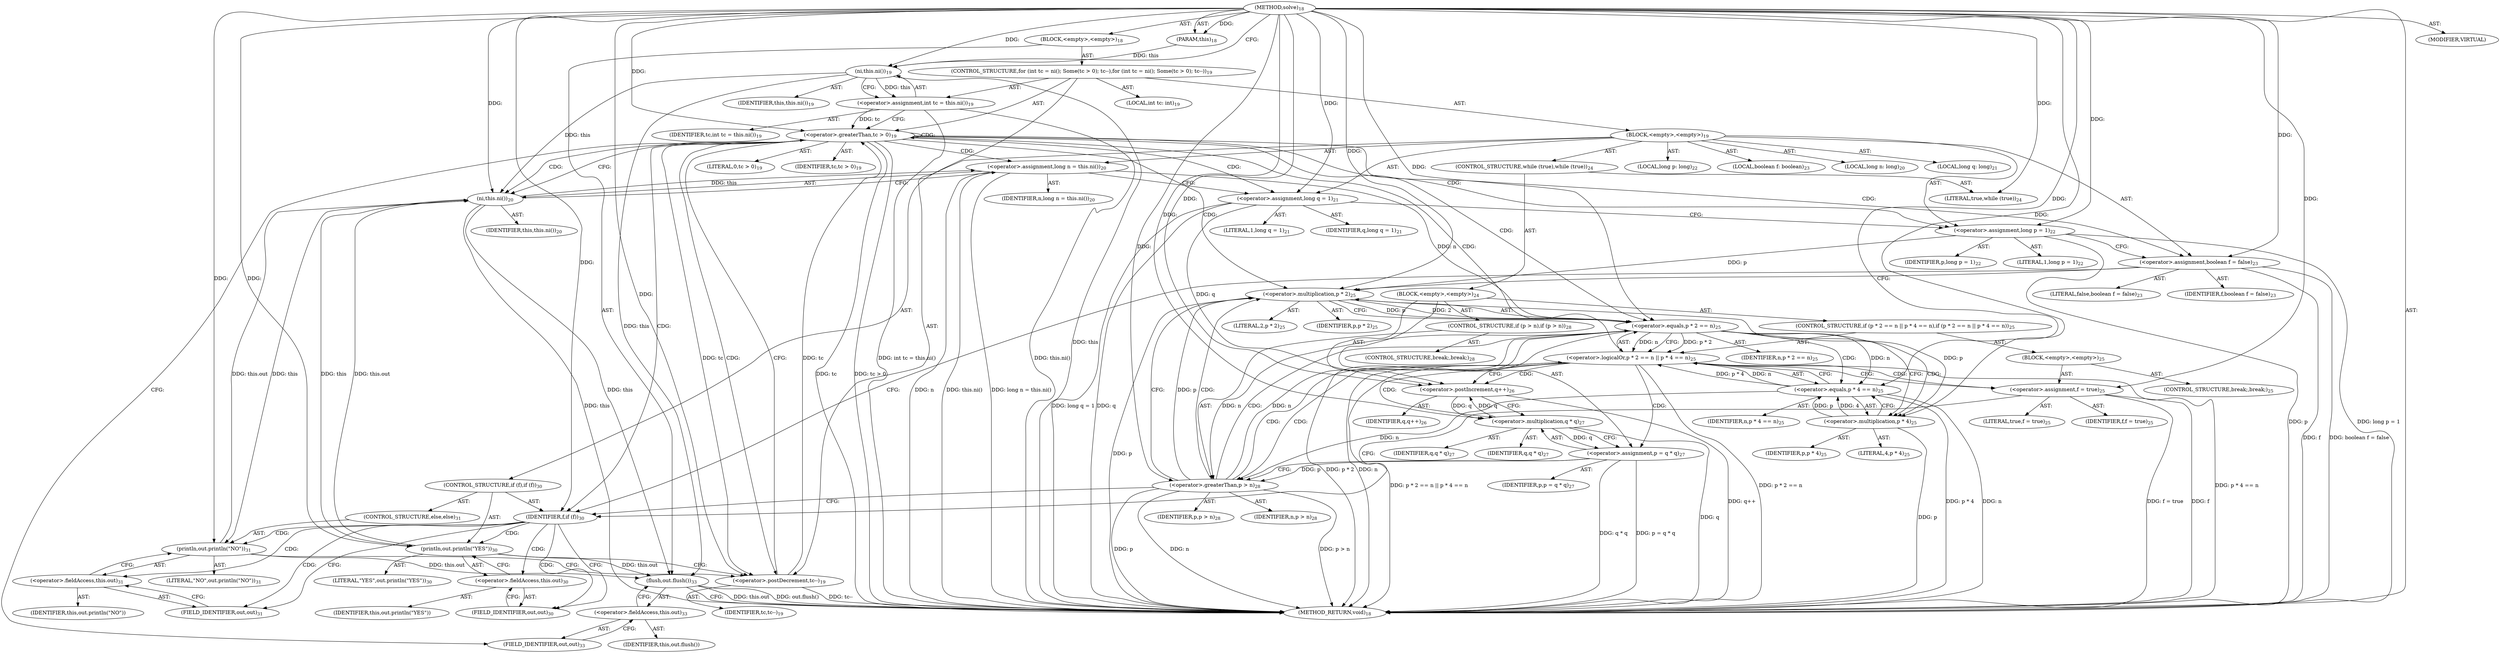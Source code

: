 digraph "solve" {  
"69" [label = <(METHOD,solve)<SUB>18</SUB>> ]
"6" [label = <(PARAM,this)<SUB>18</SUB>> ]
"70" [label = <(BLOCK,&lt;empty&gt;,&lt;empty&gt;)<SUB>18</SUB>> ]
"71" [label = <(CONTROL_STRUCTURE,for (int tc = ni(); Some(tc &gt; 0); tc--),for (int tc = ni(); Some(tc &gt; 0); tc--))<SUB>19</SUB>> ]
"72" [label = <(LOCAL,int tc: int)<SUB>19</SUB>> ]
"73" [label = <(&lt;operator&gt;.assignment,int tc = this.ni())<SUB>19</SUB>> ]
"74" [label = <(IDENTIFIER,tc,int tc = this.ni())<SUB>19</SUB>> ]
"75" [label = <(ni,this.ni())<SUB>19</SUB>> ]
"5" [label = <(IDENTIFIER,this,this.ni())<SUB>19</SUB>> ]
"76" [label = <(&lt;operator&gt;.greaterThan,tc &gt; 0)<SUB>19</SUB>> ]
"77" [label = <(IDENTIFIER,tc,tc &gt; 0)<SUB>19</SUB>> ]
"78" [label = <(LITERAL,0,tc &gt; 0)<SUB>19</SUB>> ]
"79" [label = <(&lt;operator&gt;.postDecrement,tc--)<SUB>19</SUB>> ]
"80" [label = <(IDENTIFIER,tc,tc--)<SUB>19</SUB>> ]
"81" [label = <(BLOCK,&lt;empty&gt;,&lt;empty&gt;)<SUB>19</SUB>> ]
"82" [label = <(LOCAL,long n: long)<SUB>20</SUB>> ]
"83" [label = <(&lt;operator&gt;.assignment,long n = this.ni())<SUB>20</SUB>> ]
"84" [label = <(IDENTIFIER,n,long n = this.ni())<SUB>20</SUB>> ]
"85" [label = <(ni,this.ni())<SUB>20</SUB>> ]
"7" [label = <(IDENTIFIER,this,this.ni())<SUB>20</SUB>> ]
"86" [label = <(LOCAL,long q: long)<SUB>21</SUB>> ]
"87" [label = <(&lt;operator&gt;.assignment,long q = 1)<SUB>21</SUB>> ]
"88" [label = <(IDENTIFIER,q,long q = 1)<SUB>21</SUB>> ]
"89" [label = <(LITERAL,1,long q = 1)<SUB>21</SUB>> ]
"90" [label = <(LOCAL,long p: long)<SUB>22</SUB>> ]
"91" [label = <(&lt;operator&gt;.assignment,long p = 1)<SUB>22</SUB>> ]
"92" [label = <(IDENTIFIER,p,long p = 1)<SUB>22</SUB>> ]
"93" [label = <(LITERAL,1,long p = 1)<SUB>22</SUB>> ]
"94" [label = <(LOCAL,boolean f: boolean)<SUB>23</SUB>> ]
"95" [label = <(&lt;operator&gt;.assignment,boolean f = false)<SUB>23</SUB>> ]
"96" [label = <(IDENTIFIER,f,boolean f = false)<SUB>23</SUB>> ]
"97" [label = <(LITERAL,false,boolean f = false)<SUB>23</SUB>> ]
"98" [label = <(CONTROL_STRUCTURE,while (true),while (true))<SUB>24</SUB>> ]
"99" [label = <(LITERAL,true,while (true))<SUB>24</SUB>> ]
"100" [label = <(BLOCK,&lt;empty&gt;,&lt;empty&gt;)<SUB>24</SUB>> ]
"101" [label = <(CONTROL_STRUCTURE,if (p * 2 == n || p * 4 == n),if (p * 2 == n || p * 4 == n))<SUB>25</SUB>> ]
"102" [label = <(&lt;operator&gt;.logicalOr,p * 2 == n || p * 4 == n)<SUB>25</SUB>> ]
"103" [label = <(&lt;operator&gt;.equals,p * 2 == n)<SUB>25</SUB>> ]
"104" [label = <(&lt;operator&gt;.multiplication,p * 2)<SUB>25</SUB>> ]
"105" [label = <(IDENTIFIER,p,p * 2)<SUB>25</SUB>> ]
"106" [label = <(LITERAL,2,p * 2)<SUB>25</SUB>> ]
"107" [label = <(IDENTIFIER,n,p * 2 == n)<SUB>25</SUB>> ]
"108" [label = <(&lt;operator&gt;.equals,p * 4 == n)<SUB>25</SUB>> ]
"109" [label = <(&lt;operator&gt;.multiplication,p * 4)<SUB>25</SUB>> ]
"110" [label = <(IDENTIFIER,p,p * 4)<SUB>25</SUB>> ]
"111" [label = <(LITERAL,4,p * 4)<SUB>25</SUB>> ]
"112" [label = <(IDENTIFIER,n,p * 4 == n)<SUB>25</SUB>> ]
"113" [label = <(BLOCK,&lt;empty&gt;,&lt;empty&gt;)<SUB>25</SUB>> ]
"114" [label = <(&lt;operator&gt;.assignment,f = true)<SUB>25</SUB>> ]
"115" [label = <(IDENTIFIER,f,f = true)<SUB>25</SUB>> ]
"116" [label = <(LITERAL,true,f = true)<SUB>25</SUB>> ]
"117" [label = <(CONTROL_STRUCTURE,break;,break;)<SUB>25</SUB>> ]
"118" [label = <(&lt;operator&gt;.postIncrement,q++)<SUB>26</SUB>> ]
"119" [label = <(IDENTIFIER,q,q++)<SUB>26</SUB>> ]
"120" [label = <(&lt;operator&gt;.assignment,p = q * q)<SUB>27</SUB>> ]
"121" [label = <(IDENTIFIER,p,p = q * q)<SUB>27</SUB>> ]
"122" [label = <(&lt;operator&gt;.multiplication,q * q)<SUB>27</SUB>> ]
"123" [label = <(IDENTIFIER,q,q * q)<SUB>27</SUB>> ]
"124" [label = <(IDENTIFIER,q,q * q)<SUB>27</SUB>> ]
"125" [label = <(CONTROL_STRUCTURE,if (p &gt; n),if (p &gt; n))<SUB>28</SUB>> ]
"126" [label = <(&lt;operator&gt;.greaterThan,p &gt; n)<SUB>28</SUB>> ]
"127" [label = <(IDENTIFIER,p,p &gt; n)<SUB>28</SUB>> ]
"128" [label = <(IDENTIFIER,n,p &gt; n)<SUB>28</SUB>> ]
"129" [label = <(CONTROL_STRUCTURE,break;,break;)<SUB>28</SUB>> ]
"130" [label = <(CONTROL_STRUCTURE,if (f),if (f))<SUB>30</SUB>> ]
"131" [label = <(IDENTIFIER,f,if (f))<SUB>30</SUB>> ]
"132" [label = <(println,out.println(&quot;YES&quot;))<SUB>30</SUB>> ]
"133" [label = <(&lt;operator&gt;.fieldAccess,this.out)<SUB>30</SUB>> ]
"134" [label = <(IDENTIFIER,this,out.println(&quot;YES&quot;))> ]
"135" [label = <(FIELD_IDENTIFIER,out,out)<SUB>30</SUB>> ]
"136" [label = <(LITERAL,&quot;YES&quot;,out.println(&quot;YES&quot;))<SUB>30</SUB>> ]
"137" [label = <(CONTROL_STRUCTURE,else,else)<SUB>31</SUB>> ]
"138" [label = <(println,out.println(&quot;NO&quot;))<SUB>31</SUB>> ]
"139" [label = <(&lt;operator&gt;.fieldAccess,this.out)<SUB>31</SUB>> ]
"140" [label = <(IDENTIFIER,this,out.println(&quot;NO&quot;))> ]
"141" [label = <(FIELD_IDENTIFIER,out,out)<SUB>31</SUB>> ]
"142" [label = <(LITERAL,&quot;NO&quot;,out.println(&quot;NO&quot;))<SUB>31</SUB>> ]
"143" [label = <(flush,out.flush())<SUB>33</SUB>> ]
"144" [label = <(&lt;operator&gt;.fieldAccess,this.out)<SUB>33</SUB>> ]
"145" [label = <(IDENTIFIER,this,out.flush())> ]
"146" [label = <(FIELD_IDENTIFIER,out,out)<SUB>33</SUB>> ]
"147" [label = <(MODIFIER,VIRTUAL)> ]
"148" [label = <(METHOD_RETURN,void)<SUB>18</SUB>> ]
  "69" -> "6"  [ label = "AST: "] 
  "69" -> "70"  [ label = "AST: "] 
  "69" -> "147"  [ label = "AST: "] 
  "69" -> "148"  [ label = "AST: "] 
  "70" -> "71"  [ label = "AST: "] 
  "70" -> "143"  [ label = "AST: "] 
  "71" -> "72"  [ label = "AST: "] 
  "71" -> "73"  [ label = "AST: "] 
  "71" -> "76"  [ label = "AST: "] 
  "71" -> "79"  [ label = "AST: "] 
  "71" -> "81"  [ label = "AST: "] 
  "73" -> "74"  [ label = "AST: "] 
  "73" -> "75"  [ label = "AST: "] 
  "75" -> "5"  [ label = "AST: "] 
  "76" -> "77"  [ label = "AST: "] 
  "76" -> "78"  [ label = "AST: "] 
  "79" -> "80"  [ label = "AST: "] 
  "81" -> "82"  [ label = "AST: "] 
  "81" -> "83"  [ label = "AST: "] 
  "81" -> "86"  [ label = "AST: "] 
  "81" -> "87"  [ label = "AST: "] 
  "81" -> "90"  [ label = "AST: "] 
  "81" -> "91"  [ label = "AST: "] 
  "81" -> "94"  [ label = "AST: "] 
  "81" -> "95"  [ label = "AST: "] 
  "81" -> "98"  [ label = "AST: "] 
  "81" -> "130"  [ label = "AST: "] 
  "83" -> "84"  [ label = "AST: "] 
  "83" -> "85"  [ label = "AST: "] 
  "85" -> "7"  [ label = "AST: "] 
  "87" -> "88"  [ label = "AST: "] 
  "87" -> "89"  [ label = "AST: "] 
  "91" -> "92"  [ label = "AST: "] 
  "91" -> "93"  [ label = "AST: "] 
  "95" -> "96"  [ label = "AST: "] 
  "95" -> "97"  [ label = "AST: "] 
  "98" -> "99"  [ label = "AST: "] 
  "98" -> "100"  [ label = "AST: "] 
  "100" -> "101"  [ label = "AST: "] 
  "100" -> "118"  [ label = "AST: "] 
  "100" -> "120"  [ label = "AST: "] 
  "100" -> "125"  [ label = "AST: "] 
  "101" -> "102"  [ label = "AST: "] 
  "101" -> "113"  [ label = "AST: "] 
  "102" -> "103"  [ label = "AST: "] 
  "102" -> "108"  [ label = "AST: "] 
  "103" -> "104"  [ label = "AST: "] 
  "103" -> "107"  [ label = "AST: "] 
  "104" -> "105"  [ label = "AST: "] 
  "104" -> "106"  [ label = "AST: "] 
  "108" -> "109"  [ label = "AST: "] 
  "108" -> "112"  [ label = "AST: "] 
  "109" -> "110"  [ label = "AST: "] 
  "109" -> "111"  [ label = "AST: "] 
  "113" -> "114"  [ label = "AST: "] 
  "113" -> "117"  [ label = "AST: "] 
  "114" -> "115"  [ label = "AST: "] 
  "114" -> "116"  [ label = "AST: "] 
  "118" -> "119"  [ label = "AST: "] 
  "120" -> "121"  [ label = "AST: "] 
  "120" -> "122"  [ label = "AST: "] 
  "122" -> "123"  [ label = "AST: "] 
  "122" -> "124"  [ label = "AST: "] 
  "125" -> "126"  [ label = "AST: "] 
  "125" -> "129"  [ label = "AST: "] 
  "126" -> "127"  [ label = "AST: "] 
  "126" -> "128"  [ label = "AST: "] 
  "130" -> "131"  [ label = "AST: "] 
  "130" -> "132"  [ label = "AST: "] 
  "130" -> "137"  [ label = "AST: "] 
  "132" -> "133"  [ label = "AST: "] 
  "132" -> "136"  [ label = "AST: "] 
  "133" -> "134"  [ label = "AST: "] 
  "133" -> "135"  [ label = "AST: "] 
  "137" -> "138"  [ label = "AST: "] 
  "138" -> "139"  [ label = "AST: "] 
  "138" -> "142"  [ label = "AST: "] 
  "139" -> "140"  [ label = "AST: "] 
  "139" -> "141"  [ label = "AST: "] 
  "143" -> "144"  [ label = "AST: "] 
  "144" -> "145"  [ label = "AST: "] 
  "144" -> "146"  [ label = "AST: "] 
  "143" -> "148"  [ label = "CFG: "] 
  "73" -> "76"  [ label = "CFG: "] 
  "76" -> "85"  [ label = "CFG: "] 
  "76" -> "146"  [ label = "CFG: "] 
  "79" -> "76"  [ label = "CFG: "] 
  "144" -> "143"  [ label = "CFG: "] 
  "75" -> "73"  [ label = "CFG: "] 
  "83" -> "87"  [ label = "CFG: "] 
  "87" -> "91"  [ label = "CFG: "] 
  "91" -> "95"  [ label = "CFG: "] 
  "95" -> "131"  [ label = "CFG: "] 
  "95" -> "104"  [ label = "CFG: "] 
  "146" -> "144"  [ label = "CFG: "] 
  "85" -> "83"  [ label = "CFG: "] 
  "131" -> "135"  [ label = "CFG: "] 
  "131" -> "141"  [ label = "CFG: "] 
  "132" -> "79"  [ label = "CFG: "] 
  "118" -> "122"  [ label = "CFG: "] 
  "120" -> "126"  [ label = "CFG: "] 
  "133" -> "132"  [ label = "CFG: "] 
  "138" -> "79"  [ label = "CFG: "] 
  "102" -> "114"  [ label = "CFG: "] 
  "102" -> "118"  [ label = "CFG: "] 
  "122" -> "120"  [ label = "CFG: "] 
  "126" -> "131"  [ label = "CFG: "] 
  "126" -> "104"  [ label = "CFG: "] 
  "135" -> "133"  [ label = "CFG: "] 
  "139" -> "138"  [ label = "CFG: "] 
  "103" -> "102"  [ label = "CFG: "] 
  "103" -> "109"  [ label = "CFG: "] 
  "108" -> "102"  [ label = "CFG: "] 
  "114" -> "131"  [ label = "CFG: "] 
  "141" -> "139"  [ label = "CFG: "] 
  "104" -> "103"  [ label = "CFG: "] 
  "109" -> "108"  [ label = "CFG: "] 
  "69" -> "75"  [ label = "CFG: "] 
  "75" -> "148"  [ label = "DDG: this"] 
  "73" -> "148"  [ label = "DDG: this.ni()"] 
  "73" -> "148"  [ label = "DDG: int tc = this.ni()"] 
  "76" -> "148"  [ label = "DDG: tc"] 
  "76" -> "148"  [ label = "DDG: tc &gt; 0"] 
  "143" -> "148"  [ label = "DDG: this.out"] 
  "143" -> "148"  [ label = "DDG: out.flush()"] 
  "83" -> "148"  [ label = "DDG: n"] 
  "85" -> "148"  [ label = "DDG: this"] 
  "83" -> "148"  [ label = "DDG: this.ni()"] 
  "83" -> "148"  [ label = "DDG: long n = this.ni()"] 
  "87" -> "148"  [ label = "DDG: q"] 
  "87" -> "148"  [ label = "DDG: long q = 1"] 
  "91" -> "148"  [ label = "DDG: p"] 
  "91" -> "148"  [ label = "DDG: long p = 1"] 
  "95" -> "148"  [ label = "DDG: f"] 
  "95" -> "148"  [ label = "DDG: boolean f = false"] 
  "104" -> "148"  [ label = "DDG: p"] 
  "103" -> "148"  [ label = "DDG: p * 2"] 
  "103" -> "148"  [ label = "DDG: n"] 
  "102" -> "148"  [ label = "DDG: p * 2 == n"] 
  "109" -> "148"  [ label = "DDG: p"] 
  "108" -> "148"  [ label = "DDG: p * 4"] 
  "108" -> "148"  [ label = "DDG: n"] 
  "102" -> "148"  [ label = "DDG: p * 4 == n"] 
  "102" -> "148"  [ label = "DDG: p * 2 == n || p * 4 == n"] 
  "118" -> "148"  [ label = "DDG: q++"] 
  "122" -> "148"  [ label = "DDG: q"] 
  "120" -> "148"  [ label = "DDG: q * q"] 
  "120" -> "148"  [ label = "DDG: p = q * q"] 
  "126" -> "148"  [ label = "DDG: p"] 
  "126" -> "148"  [ label = "DDG: n"] 
  "126" -> "148"  [ label = "DDG: p &gt; n"] 
  "114" -> "148"  [ label = "DDG: f"] 
  "114" -> "148"  [ label = "DDG: f = true"] 
  "79" -> "148"  [ label = "DDG: tc--"] 
  "69" -> "6"  [ label = "DDG: "] 
  "75" -> "73"  [ label = "DDG: this"] 
  "75" -> "143"  [ label = "DDG: this"] 
  "85" -> "143"  [ label = "DDG: this"] 
  "138" -> "143"  [ label = "DDG: this.out"] 
  "132" -> "143"  [ label = "DDG: this.out"] 
  "73" -> "76"  [ label = "DDG: tc"] 
  "79" -> "76"  [ label = "DDG: tc"] 
  "69" -> "76"  [ label = "DDG: "] 
  "76" -> "79"  [ label = "DDG: tc"] 
  "69" -> "79"  [ label = "DDG: "] 
  "85" -> "83"  [ label = "DDG: this"] 
  "69" -> "87"  [ label = "DDG: "] 
  "69" -> "91"  [ label = "DDG: "] 
  "69" -> "95"  [ label = "DDG: "] 
  "6" -> "75"  [ label = "DDG: this"] 
  "69" -> "75"  [ label = "DDG: "] 
  "69" -> "99"  [ label = "DDG: "] 
  "69" -> "131"  [ label = "DDG: "] 
  "75" -> "85"  [ label = "DDG: this"] 
  "138" -> "85"  [ label = "DDG: this.out"] 
  "132" -> "85"  [ label = "DDG: this.out"] 
  "69" -> "85"  [ label = "DDG: "] 
  "122" -> "120"  [ label = "DDG: q"] 
  "85" -> "132"  [ label = "DDG: this"] 
  "69" -> "132"  [ label = "DDG: "] 
  "87" -> "118"  [ label = "DDG: q"] 
  "122" -> "118"  [ label = "DDG: q"] 
  "69" -> "118"  [ label = "DDG: "] 
  "85" -> "138"  [ label = "DDG: this"] 
  "69" -> "138"  [ label = "DDG: "] 
  "103" -> "102"  [ label = "DDG: p * 2"] 
  "103" -> "102"  [ label = "DDG: n"] 
  "108" -> "102"  [ label = "DDG: p * 4"] 
  "108" -> "102"  [ label = "DDG: n"] 
  "69" -> "114"  [ label = "DDG: "] 
  "118" -> "122"  [ label = "DDG: q"] 
  "69" -> "122"  [ label = "DDG: "] 
  "120" -> "126"  [ label = "DDG: p"] 
  "69" -> "126"  [ label = "DDG: "] 
  "103" -> "126"  [ label = "DDG: n"] 
  "108" -> "126"  [ label = "DDG: n"] 
  "104" -> "103"  [ label = "DDG: p"] 
  "104" -> "103"  [ label = "DDG: 2"] 
  "83" -> "103"  [ label = "DDG: n"] 
  "126" -> "103"  [ label = "DDG: n"] 
  "69" -> "103"  [ label = "DDG: "] 
  "109" -> "108"  [ label = "DDG: p"] 
  "109" -> "108"  [ label = "DDG: 4"] 
  "103" -> "108"  [ label = "DDG: n"] 
  "69" -> "108"  [ label = "DDG: "] 
  "91" -> "104"  [ label = "DDG: p"] 
  "126" -> "104"  [ label = "DDG: p"] 
  "69" -> "104"  [ label = "DDG: "] 
  "104" -> "109"  [ label = "DDG: p"] 
  "69" -> "109"  [ label = "DDG: "] 
  "76" -> "131"  [ label = "CDG: "] 
  "76" -> "85"  [ label = "CDG: "] 
  "76" -> "95"  [ label = "CDG: "] 
  "76" -> "76"  [ label = "CDG: "] 
  "76" -> "87"  [ label = "CDG: "] 
  "76" -> "91"  [ label = "CDG: "] 
  "76" -> "79"  [ label = "CDG: "] 
  "76" -> "83"  [ label = "CDG: "] 
  "76" -> "102"  [ label = "CDG: "] 
  "76" -> "103"  [ label = "CDG: "] 
  "76" -> "104"  [ label = "CDG: "] 
  "131" -> "141"  [ label = "CDG: "] 
  "131" -> "132"  [ label = "CDG: "] 
  "131" -> "138"  [ label = "CDG: "] 
  "131" -> "135"  [ label = "CDG: "] 
  "131" -> "139"  [ label = "CDG: "] 
  "131" -> "133"  [ label = "CDG: "] 
  "102" -> "120"  [ label = "CDG: "] 
  "102" -> "122"  [ label = "CDG: "] 
  "102" -> "114"  [ label = "CDG: "] 
  "102" -> "126"  [ label = "CDG: "] 
  "102" -> "118"  [ label = "CDG: "] 
  "126" -> "102"  [ label = "CDG: "] 
  "126" -> "103"  [ label = "CDG: "] 
  "126" -> "104"  [ label = "CDG: "] 
  "103" -> "108"  [ label = "CDG: "] 
  "103" -> "109"  [ label = "CDG: "] 
}
